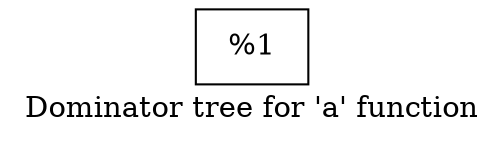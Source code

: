 digraph "Dominator tree for 'a' function" {
	label="Dominator tree for 'a' function";

	Node0x55806826ba70 [shape=record,label="{%1 }"];
}

